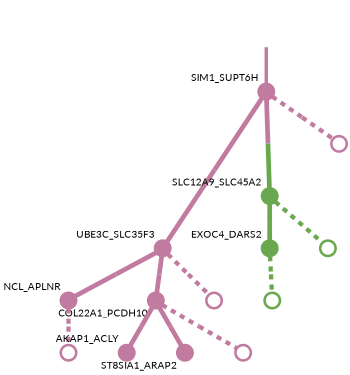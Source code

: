 strict digraph  {
graph[splines=false]; nodesep=0.7; rankdir=TB; ranksep=0.6; forcelabels=true; dpi=600; size=2.5;
0 [color="#c27ba0ff", fillcolor="#c27ba0ff", fixedsize=true, fontname=Lato, fontsize="12pt", height="0.25", label="", penwidth=3, shape=circle, style=filled, xlabel=SIM1_SUPT6H];
1 [color="#c27ba0ff", fillcolor="#c27ba0ff", fixedsize=true, fontname=Lato, fontsize="12pt", height="0.25", label="", penwidth=3, shape=circle, style=filled, xlabel=UBE3C_SLC35F3];
2 [color="#6aa84fff", fillcolor="#6aa84fff", fixedsize=true, fontname=Lato, fontsize="12pt", height="0.25", label="", penwidth=3, shape=circle, style=filled, xlabel=SLC12A9_SLC45A2];
10 [color="#c27ba0ff", fillcolor="#c27ba0ff", fixedsize=true, fontname=Lato, fontsize="12pt", height="0.25", label="", penwidth=3, shape=circle, style=solid, xlabel=""];
3 [color="#c27ba0ff", fillcolor="#c27ba0ff", fixedsize=true, fontname=Lato, fontsize="12pt", height="0.25", label="", penwidth=3, shape=circle, style=filled, xlabel=NCL_APLNR];
7 [color="#c27ba0ff", fillcolor="#c27ba0ff", fixedsize=true, fontname=Lato, fontsize="12pt", height="0.25", label="", penwidth=3, shape=circle, style=filled, xlabel=COL22A1_PCDH10];
11 [color="#c27ba0ff", fillcolor="#c27ba0ff", fixedsize=true, fontname=Lato, fontsize="12pt", height="0.25", label="", penwidth=3, shape=circle, style=solid, xlabel=""];
6 [color="#6aa84fff", fillcolor="#6aa84fff", fixedsize=true, fontname=Lato, fontsize="12pt", height="0.25", label="", penwidth=3, shape=circle, style=filled, xlabel=EXOC4_DARS2];
8 [color="#6aa84fff", fillcolor="#6aa84fff", fixedsize=true, fontname=Lato, fontsize="12pt", height="0.25", label="", penwidth=3, shape=circle, style=solid, xlabel=""];
12 [color="#c27ba0ff", fillcolor="#c27ba0ff", fixedsize=true, fontname=Lato, fontsize="12pt", height="0.25", label="", penwidth=3, shape=circle, style=solid, xlabel=""];
9 [color="#6aa84fff", fillcolor="#6aa84fff", fixedsize=true, fontname=Lato, fontsize="12pt", height="0.25", label="", penwidth=3, shape=circle, style=solid, xlabel=""];
4 [color="#c27ba0ff", fillcolor="#c27ba0ff", fixedsize=true, fontname=Lato, fontsize="12pt", height="0.25", label="", penwidth=3, shape=circle, style=filled, xlabel=AKAP1_ACLY];
5 [color="#c27ba0ff", fillcolor="#c27ba0ff", fixedsize=true, fontname=Lato, fontsize="12pt", height="0.25", label="", penwidth=3, shape=circle, style=filled, xlabel=ST8SIA1_ARAP2];
13 [color="#c27ba0ff", fillcolor="#c27ba0ff", fixedsize=true, fontname=Lato, fontsize="12pt", height="0.25", label="", penwidth=3, shape=circle, style=solid, xlabel=""];
normal [label="", penwidth=3, style=invis, xlabel=SIM1_SUPT6H];
0 -> 1  [arrowsize=0, color="#c27ba0ff;0.5:#c27ba0ff", minlen="3.0", penwidth="5.5", style=solid];
0 -> 2  [arrowsize=0, color="#c27ba0ff;0.5:#6aa84fff", minlen="2.4042553901672363", penwidth="5.5", style=solid];
0 -> 10  [arrowsize=0, color="#c27ba0ff;0.5:#c27ba0ff", minlen="1.127659559249878", penwidth=5, style=dashed];
1 -> 3  [arrowsize=0, color="#c27ba0ff;0.5:#c27ba0ff", minlen="1.3829786777496338", penwidth="5.5", style=solid];
1 -> 7  [arrowsize=0, color="#c27ba0ff;0.5:#c27ba0ff", minlen="1.2553191184997559", penwidth="5.5", style=solid];
1 -> 11  [arrowsize=0, color="#c27ba0ff;0.5:#c27ba0ff", minlen="1.127659559249878", penwidth=5, style=dashed];
2 -> 6  [arrowsize=0, color="#6aa84fff;0.5:#6aa84fff", minlen="1.2553191184997559", penwidth="5.5", style=solid];
2 -> 8  [arrowsize=0, color="#6aa84fff;0.5:#6aa84fff", minlen="1.127659559249878", penwidth=5, style=dashed];
3 -> 12  [arrowsize=0, color="#c27ba0ff;0.5:#c27ba0ff", minlen="1.127659559249878", penwidth=5, style=dashed];
7 -> 4  [arrowsize=0, color="#c27ba0ff;0.5:#c27ba0ff", minlen="1.3404254913330078", penwidth="5.5", style=solid];
7 -> 5  [arrowsize=0, color="#c27ba0ff;0.5:#c27ba0ff", minlen="1.2978723049163818", penwidth="5.5", style=solid];
7 -> 13  [arrowsize=0, color="#c27ba0ff;0.5:#c27ba0ff", minlen="1.127659559249878", penwidth=5, style=dashed];
6 -> 9  [arrowsize=0, color="#6aa84fff;0.5:#6aa84fff", minlen="1.127659559249878", penwidth=5, style=dashed];
normal -> 0  [arrowsize=0, color="#c27ba0ff", label="", penwidth=4, style=solid];
}
